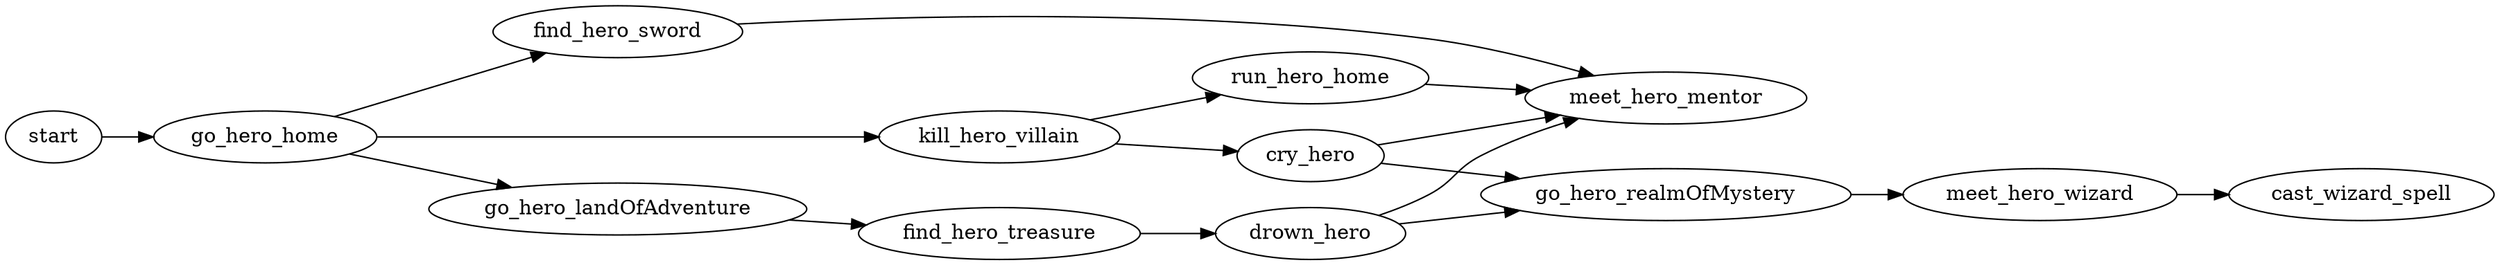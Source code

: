 digraph G {
  rankdir=LR;
  start -> go_hero_home;
  go_hero_home -> find_hero_sword -> meet_hero_mentor;
  go_hero_home -> go_hero_landOfAdventure -> find_hero_treasure -> drown_hero;
  go_hero_home -> kill_hero_villain -> run_hero_home -> meet_hero_mentor;
  kill_hero_villain -> cry_hero;
  cry_hero -> meet_hero_mentor;
  drown_hero -> meet_hero_mentor;
  cry_hero -> go_hero_realmOfMystery;
  drown_hero -> go_hero_realmOfMystery -> meet_hero_wizard -> cast_wizard_spell;
}